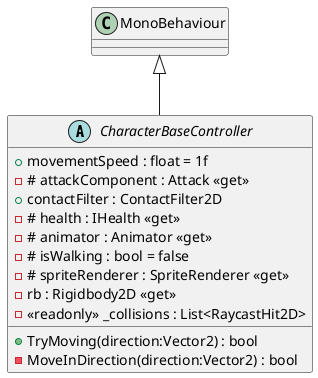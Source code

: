 @startuml
abstract class CharacterBaseController {
    + movementSpeed : float = 1f
    - # attackComponent : Attack <<get>>
    + contactFilter : ContactFilter2D
    - # health : IHealth <<get>>
    - # animator : Animator <<get>>
    - # isWalking : bool = false
    - # spriteRenderer : SpriteRenderer <<get>>
    - rb : Rigidbody2D <<get>>
    - <<readonly>> _collisions : List<RaycastHit2D>
    + TryMoving(direction:Vector2) : bool
    - MoveInDirection(direction:Vector2) : bool
}
MonoBehaviour <|-- CharacterBaseController
@enduml
